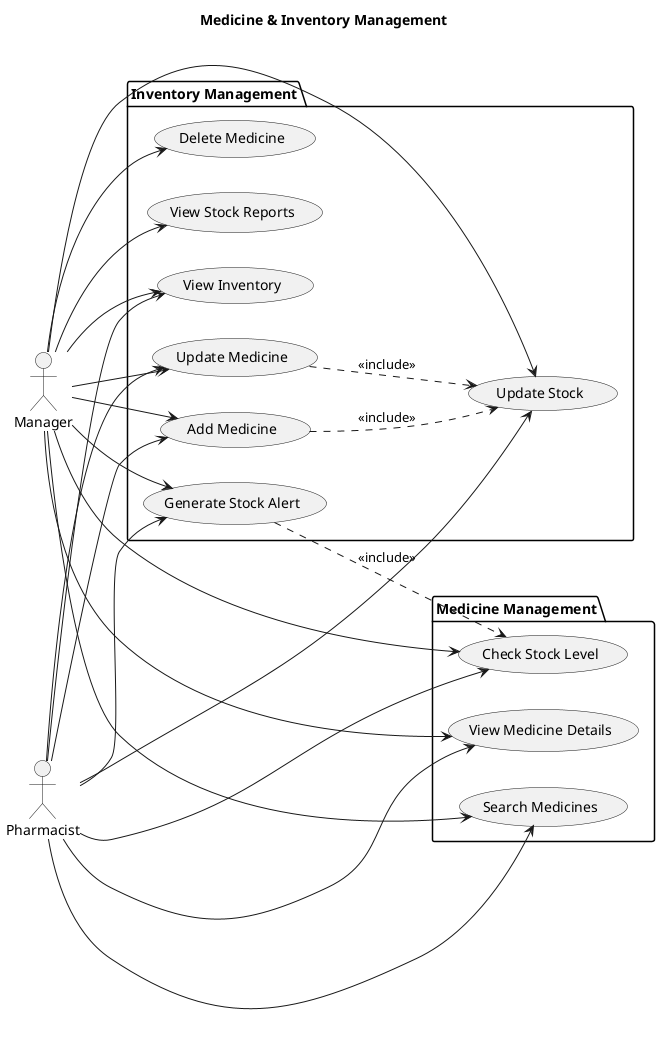 @startuml Medicine Management Use Cases

title Medicine & Inventory Management

left to right direction

actor "Pharmacist" as pharmacist
actor "Manager" as manager

package "Medicine Management" {
  usecase "Search Medicines" as UC1
  usecase "View Medicine Details" as UC2
  usecase "Check Stock Level" as UC6
}

package "Inventory Management" {
  usecase "View Inventory" as UC7
  usecase "Add Medicine" as UC3
  usecase "Update Medicine" as UC4
  usecase "Delete Medicine" as UC5
  usecase "Update Stock" as UC8
  usecase "Generate Stock Alert" as UC9
  usecase "View Stock Reports" as UC10
}

' Pharmacist relationships
pharmacist --> UC1
pharmacist --> UC2
pharmacist --> UC6
pharmacist --> UC7
pharmacist --> UC3
pharmacist --> UC4
pharmacist --> UC8
pharmacist --> UC9

' Manager relationships
manager --> UC1
manager --> UC2
manager --> UC6
manager --> UC7
manager --> UC3
manager --> UC4
manager --> UC5
manager --> UC8
manager --> UC9
manager --> UC10

' Include relationships
UC3 ..> UC8 : <<include>>
UC4 ..> UC8 : <<include>>
UC9 ..> UC6 : <<include>>

@enduml
